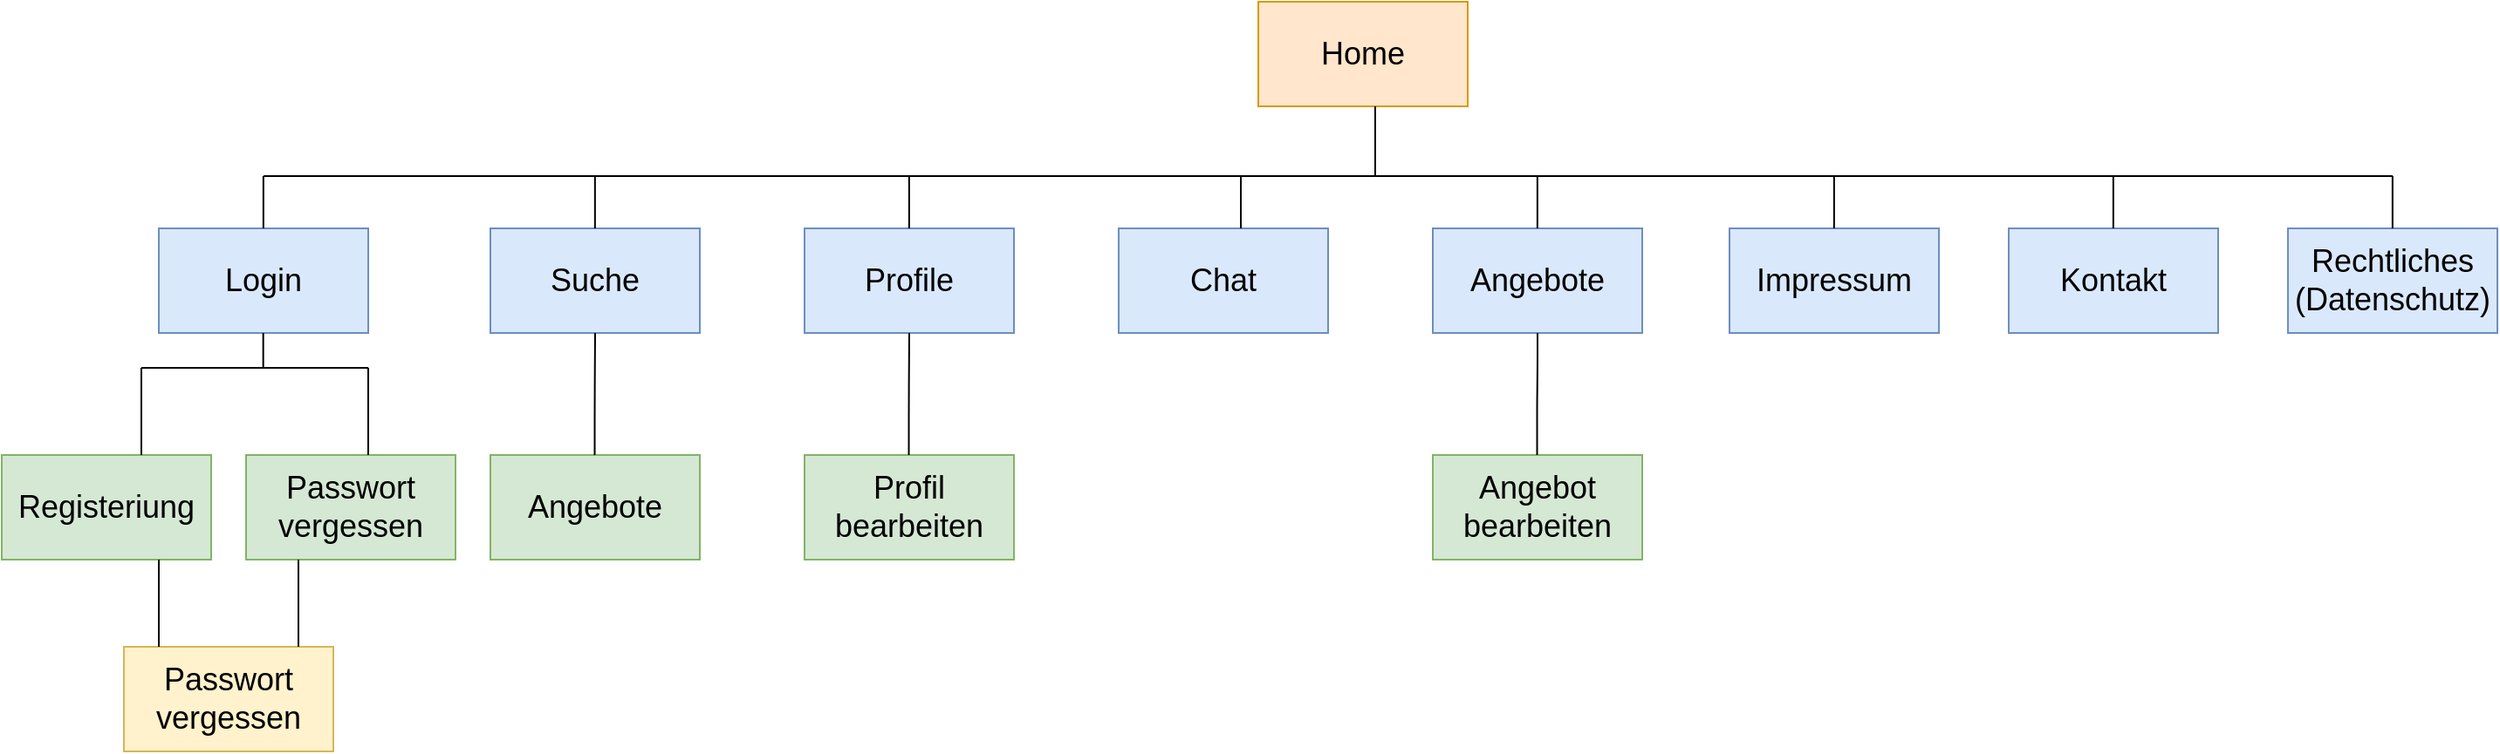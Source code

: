 <mxfile version="13.5.4" type="device"><diagram id="5hOMi4Wbrx62xTixSDHL" name="Page-1"><mxGraphModel dx="2942" dy="1084" grid="1" gridSize="10" guides="1" tooltips="1" connect="1" arrows="1" fold="1" page="1" pageScale="1" pageWidth="1654" pageHeight="1169" math="0" shadow="0"><root><mxCell id="0"/><mxCell id="1" parent="0"/><mxCell id="PP1_gBIOd8uhh5gkM7Vg-1" value="&lt;font style=&quot;font-size: 18px;&quot;&gt;Home&lt;/font&gt;" style="rounded=0;whiteSpace=wrap;html=1;fillColor=#ffe6cc;strokeColor=#d79b00;fontSize=18;" vertex="1" parent="1"><mxGeometry x="780" y="30" width="120" height="60" as="geometry"/></mxCell><mxCell id="PP1_gBIOd8uhh5gkM7Vg-2" value="Suche" style="rounded=0;whiteSpace=wrap;html=1;fillColor=#dae8fc;strokeColor=#6c8ebf;fontStyle=0;fontSize=18;" vertex="1" parent="1"><mxGeometry x="340" y="160" width="120" height="60" as="geometry"/></mxCell><mxCell id="PP1_gBIOd8uhh5gkM7Vg-3" value="Profile" style="rounded=0;whiteSpace=wrap;html=1;fillColor=#dae8fc;strokeColor=#6c8ebf;fontStyle=0;fontSize=18;" vertex="1" parent="1"><mxGeometry x="520" y="160" width="120" height="60" as="geometry"/></mxCell><mxCell id="PP1_gBIOd8uhh5gkM7Vg-4" value="Chat" style="rounded=0;whiteSpace=wrap;html=1;fillColor=#dae8fc;strokeColor=#6c8ebf;fontStyle=0;fontSize=18;" vertex="1" parent="1"><mxGeometry x="700" y="160" width="120" height="60" as="geometry"/></mxCell><mxCell id="PP1_gBIOd8uhh5gkM7Vg-5" value="Angebote" style="rounded=0;whiteSpace=wrap;html=1;fillColor=#dae8fc;strokeColor=#6c8ebf;fontStyle=0;fontSize=18;" vertex="1" parent="1"><mxGeometry x="880" y="160" width="120" height="60" as="geometry"/></mxCell><mxCell id="PP1_gBIOd8uhh5gkM7Vg-6" value="Impressum" style="rounded=0;whiteSpace=wrap;html=1;fillColor=#dae8fc;strokeColor=#6c8ebf;fontStyle=0;fontSize=18;" vertex="1" parent="1"><mxGeometry x="1050" y="160" width="120" height="60" as="geometry"/></mxCell><mxCell id="PP1_gBIOd8uhh5gkM7Vg-7" value="Kontakt" style="rounded=0;whiteSpace=wrap;html=1;fillColor=#dae8fc;strokeColor=#6c8ebf;fontStyle=0;fontSize=18;" vertex="1" parent="1"><mxGeometry x="1210" y="160" width="120" height="60" as="geometry"/></mxCell><mxCell id="PP1_gBIOd8uhh5gkM7Vg-8" value="Rechtliches (Datenschutz)" style="rounded=0;whiteSpace=wrap;html=1;fillColor=#dae8fc;strokeColor=#6c8ebf;fontStyle=0;fontSize=18;" vertex="1" parent="1"><mxGeometry x="1370" y="160" width="120" height="60" as="geometry"/></mxCell><mxCell id="PP1_gBIOd8uhh5gkM7Vg-9" value="Login" style="rounded=0;whiteSpace=wrap;html=1;fillColor=#dae8fc;strokeColor=#6c8ebf;fontStyle=0;fontSize=18;" vertex="1" parent="1"><mxGeometry x="150" y="160" width="120" height="60" as="geometry"/></mxCell><mxCell id="PP1_gBIOd8uhh5gkM7Vg-10" style="edgeStyle=orthogonalEdgeStyle;rounded=0;orthogonalLoop=1;jettySize=auto;html=1;exitX=0.5;exitY=1;exitDx=0;exitDy=0;fontSize=18;" edge="1" parent="1" source="PP1_gBIOd8uhh5gkM7Vg-1" target="PP1_gBIOd8uhh5gkM7Vg-1"><mxGeometry relative="1" as="geometry"/></mxCell><mxCell id="PP1_gBIOd8uhh5gkM7Vg-12" value="" style="endArrow=none;html=1;strokeColor=#000000;fontStyle=0;fontSize=18;" edge="1" parent="1"><mxGeometry width="50" height="50" relative="1" as="geometry"><mxPoint x="210" y="130" as="sourcePoint"/><mxPoint x="1430" y="130" as="targetPoint"/></mxGeometry></mxCell><mxCell id="PP1_gBIOd8uhh5gkM7Vg-14" value="" style="endArrow=none;html=1;strokeColor=#000000;fontStyle=0;fontSize=18;" edge="1" parent="1"><mxGeometry width="50" height="50" relative="1" as="geometry"><mxPoint x="209.93" y="160" as="sourcePoint"/><mxPoint x="209.93" y="130" as="targetPoint"/></mxGeometry></mxCell><mxCell id="PP1_gBIOd8uhh5gkM7Vg-16" value="" style="endArrow=none;html=1;strokeColor=#000000;fontStyle=0;fontSize=18;" edge="1" parent="1"><mxGeometry width="50" height="50" relative="1" as="geometry"><mxPoint x="399.93" y="160" as="sourcePoint"/><mxPoint x="399.93" y="130" as="targetPoint"/></mxGeometry></mxCell><mxCell id="PP1_gBIOd8uhh5gkM7Vg-17" value="" style="endArrow=none;html=1;strokeColor=#000000;fontStyle=0;fontSize=18;" edge="1" parent="1"><mxGeometry width="50" height="50" relative="1" as="geometry"><mxPoint x="579.93" y="160" as="sourcePoint"/><mxPoint x="579.93" y="130" as="targetPoint"/></mxGeometry></mxCell><mxCell id="PP1_gBIOd8uhh5gkM7Vg-18" value="" style="endArrow=none;html=1;strokeColor=#000000;fontStyle=0;fontSize=18;" edge="1" parent="1"><mxGeometry width="50" height="50" relative="1" as="geometry"><mxPoint x="770" y="160" as="sourcePoint"/><mxPoint x="770" y="130" as="targetPoint"/></mxGeometry></mxCell><mxCell id="PP1_gBIOd8uhh5gkM7Vg-19" value="" style="endArrow=none;html=1;strokeColor=#000000;fontStyle=0;fontSize=18;" edge="1" parent="1"><mxGeometry width="50" height="50" relative="1" as="geometry"><mxPoint x="939.93" y="160" as="sourcePoint"/><mxPoint x="939.93" y="130" as="targetPoint"/><Array as="points"><mxPoint x="939.93" y="140"/></Array></mxGeometry></mxCell><mxCell id="PP1_gBIOd8uhh5gkM7Vg-20" value="" style="endArrow=none;html=1;strokeColor=#000000;fontSize=18;" edge="1" parent="1"><mxGeometry width="50" height="50" relative="1" as="geometry"><mxPoint x="847" y="130" as="sourcePoint"/><mxPoint x="847" y="90" as="targetPoint"/></mxGeometry></mxCell><mxCell id="PP1_gBIOd8uhh5gkM7Vg-21" value="" style="endArrow=none;html=1;strokeColor=#000000;fontStyle=0;fontSize=18;" edge="1" parent="1"><mxGeometry width="50" height="50" relative="1" as="geometry"><mxPoint x="1109.93" y="160" as="sourcePoint"/><mxPoint x="1109.93" y="130" as="targetPoint"/><Array as="points"><mxPoint x="1109.93" y="140"/></Array></mxGeometry></mxCell><mxCell id="PP1_gBIOd8uhh5gkM7Vg-22" value="" style="endArrow=none;html=1;strokeColor=#000000;fontStyle=0;fontSize=18;" edge="1" parent="1"><mxGeometry width="50" height="50" relative="1" as="geometry"><mxPoint x="1269.93" y="160" as="sourcePoint"/><mxPoint x="1269.93" y="130" as="targetPoint"/><Array as="points"><mxPoint x="1269.93" y="140"/></Array></mxGeometry></mxCell><mxCell id="PP1_gBIOd8uhh5gkM7Vg-23" value="" style="endArrow=none;html=1;strokeColor=#000000;fontStyle=0;fontSize=18;" edge="1" parent="1"><mxGeometry width="50" height="50" relative="1" as="geometry"><mxPoint x="1429.93" y="160" as="sourcePoint"/><mxPoint x="1429.93" y="130" as="targetPoint"/><Array as="points"><mxPoint x="1429.93" y="140"/></Array></mxGeometry></mxCell><mxCell id="PP1_gBIOd8uhh5gkM7Vg-24" value="Registeriung" style="rounded=0;whiteSpace=wrap;html=1;fontSize=18;fillColor=#d5e8d4;strokeColor=#82b366;" vertex="1" parent="1"><mxGeometry x="60" y="290" width="120" height="60" as="geometry"/></mxCell><mxCell id="PP1_gBIOd8uhh5gkM7Vg-25" value="Passwort&lt;br&gt;vergessen" style="rounded=0;whiteSpace=wrap;html=1;fontSize=18;fillColor=#d5e8d4;strokeColor=#82b366;" vertex="1" parent="1"><mxGeometry x="200" y="290" width="120" height="60" as="geometry"/></mxCell><mxCell id="PP1_gBIOd8uhh5gkM7Vg-26" value="Angebote" style="rounded=0;whiteSpace=wrap;html=1;fontSize=18;fillColor=#d5e8d4;strokeColor=#82b366;" vertex="1" parent="1"><mxGeometry x="340" y="290" width="120" height="60" as="geometry"/></mxCell><mxCell id="PP1_gBIOd8uhh5gkM7Vg-27" value="Profil bearbeiten" style="rounded=0;whiteSpace=wrap;html=1;fontSize=18;fillColor=#d5e8d4;strokeColor=#82b366;" vertex="1" parent="1"><mxGeometry x="520" y="290" width="120" height="60" as="geometry"/></mxCell><mxCell id="PP1_gBIOd8uhh5gkM7Vg-28" value="Angebot bearbeiten" style="rounded=0;whiteSpace=wrap;html=1;fontSize=18;fillColor=#d5e8d4;strokeColor=#82b366;" vertex="1" parent="1"><mxGeometry x="880" y="290" width="120" height="60" as="geometry"/></mxCell><mxCell id="PP1_gBIOd8uhh5gkM7Vg-29" value="" style="endArrow=none;html=1;strokeColor=#000000;fontStyle=0;fontSize=18;" edge="1" parent="1"><mxGeometry width="50" height="50" relative="1" as="geometry"><mxPoint x="140.0" y="290" as="sourcePoint"/><mxPoint x="140" y="240" as="targetPoint"/></mxGeometry></mxCell><mxCell id="PP1_gBIOd8uhh5gkM7Vg-30" value="" style="endArrow=none;html=1;strokeColor=#000000;fontStyle=0;fontSize=18;" edge="1" parent="1"><mxGeometry width="50" height="50" relative="1" as="geometry"><mxPoint x="140" y="240" as="sourcePoint"/><mxPoint x="270" y="240" as="targetPoint"/><Array as="points"><mxPoint x="170" y="240"/></Array></mxGeometry></mxCell><mxCell id="PP1_gBIOd8uhh5gkM7Vg-32" value="" style="endArrow=none;html=1;strokeColor=#000000;fontStyle=0;fontSize=18;" edge="1" parent="1"><mxGeometry width="50" height="50" relative="1" as="geometry"><mxPoint x="270" y="240" as="sourcePoint"/><mxPoint x="270" y="290" as="targetPoint"/><Array as="points"><mxPoint x="270" y="260"/></Array></mxGeometry></mxCell><mxCell id="PP1_gBIOd8uhh5gkM7Vg-33" value="" style="endArrow=none;html=1;strokeColor=#000000;fontStyle=0;fontSize=18;" edge="1" parent="1"><mxGeometry width="50" height="50" relative="1" as="geometry"><mxPoint x="209.83" y="220" as="sourcePoint"/><mxPoint x="210" y="240" as="targetPoint"/><Array as="points"><mxPoint x="209.83" y="240"/></Array></mxGeometry></mxCell><mxCell id="PP1_gBIOd8uhh5gkM7Vg-34" value="" style="endArrow=none;html=1;strokeColor=#000000;fontStyle=0;fontSize=18;exitX=0.5;exitY=1;exitDx=0;exitDy=0;" edge="1" parent="1" source="PP1_gBIOd8uhh5gkM7Vg-2"><mxGeometry width="50" height="50" relative="1" as="geometry"><mxPoint x="399.76" y="240" as="sourcePoint"/><mxPoint x="399.76" y="290" as="targetPoint"/><Array as="points"><mxPoint x="399.76" y="260"/></Array></mxGeometry></mxCell><mxCell id="PP1_gBIOd8uhh5gkM7Vg-35" value="" style="endArrow=none;html=1;strokeColor=#000000;fontStyle=0;fontSize=18;exitX=0.5;exitY=1;exitDx=0;exitDy=0;" edge="1" parent="1"><mxGeometry width="50" height="50" relative="1" as="geometry"><mxPoint x="580" y="220" as="sourcePoint"/><mxPoint x="579.76" y="290" as="targetPoint"/><Array as="points"><mxPoint x="579.76" y="260"/></Array></mxGeometry></mxCell><mxCell id="PP1_gBIOd8uhh5gkM7Vg-36" value="" style="endArrow=none;html=1;strokeColor=#000000;fontStyle=0;fontSize=18;exitX=0.5;exitY=1;exitDx=0;exitDy=0;" edge="1" parent="1"><mxGeometry width="50" height="50" relative="1" as="geometry"><mxPoint x="940" y="220" as="sourcePoint"/><mxPoint x="939.76" y="290" as="targetPoint"/><Array as="points"><mxPoint x="940" y="240"/><mxPoint x="939.76" y="260"/></Array></mxGeometry></mxCell><mxCell id="PP1_gBIOd8uhh5gkM7Vg-37" value="Passwort&lt;br&gt;vergessen" style="rounded=0;whiteSpace=wrap;html=1;fontSize=18;fillColor=#fff2cc;strokeColor=#d6b656;" vertex="1" parent="1"><mxGeometry x="130" y="400" width="120" height="60" as="geometry"/></mxCell><mxCell id="PP1_gBIOd8uhh5gkM7Vg-38" value="" style="endArrow=none;html=1;strokeColor=#000000;fontStyle=0;fontSize=18;" edge="1" parent="1"><mxGeometry width="50" height="50" relative="1" as="geometry"><mxPoint x="150" y="400" as="sourcePoint"/><mxPoint x="150" y="350" as="targetPoint"/></mxGeometry></mxCell><mxCell id="PP1_gBIOd8uhh5gkM7Vg-39" value="" style="endArrow=none;html=1;strokeColor=#000000;fontStyle=0;fontSize=18;" edge="1" parent="1"><mxGeometry width="50" height="50" relative="1" as="geometry"><mxPoint x="230" y="350" as="sourcePoint"/><mxPoint x="230" y="400" as="targetPoint"/><Array as="points"><mxPoint x="230" y="370"/></Array></mxGeometry></mxCell></root></mxGraphModel></diagram></mxfile>